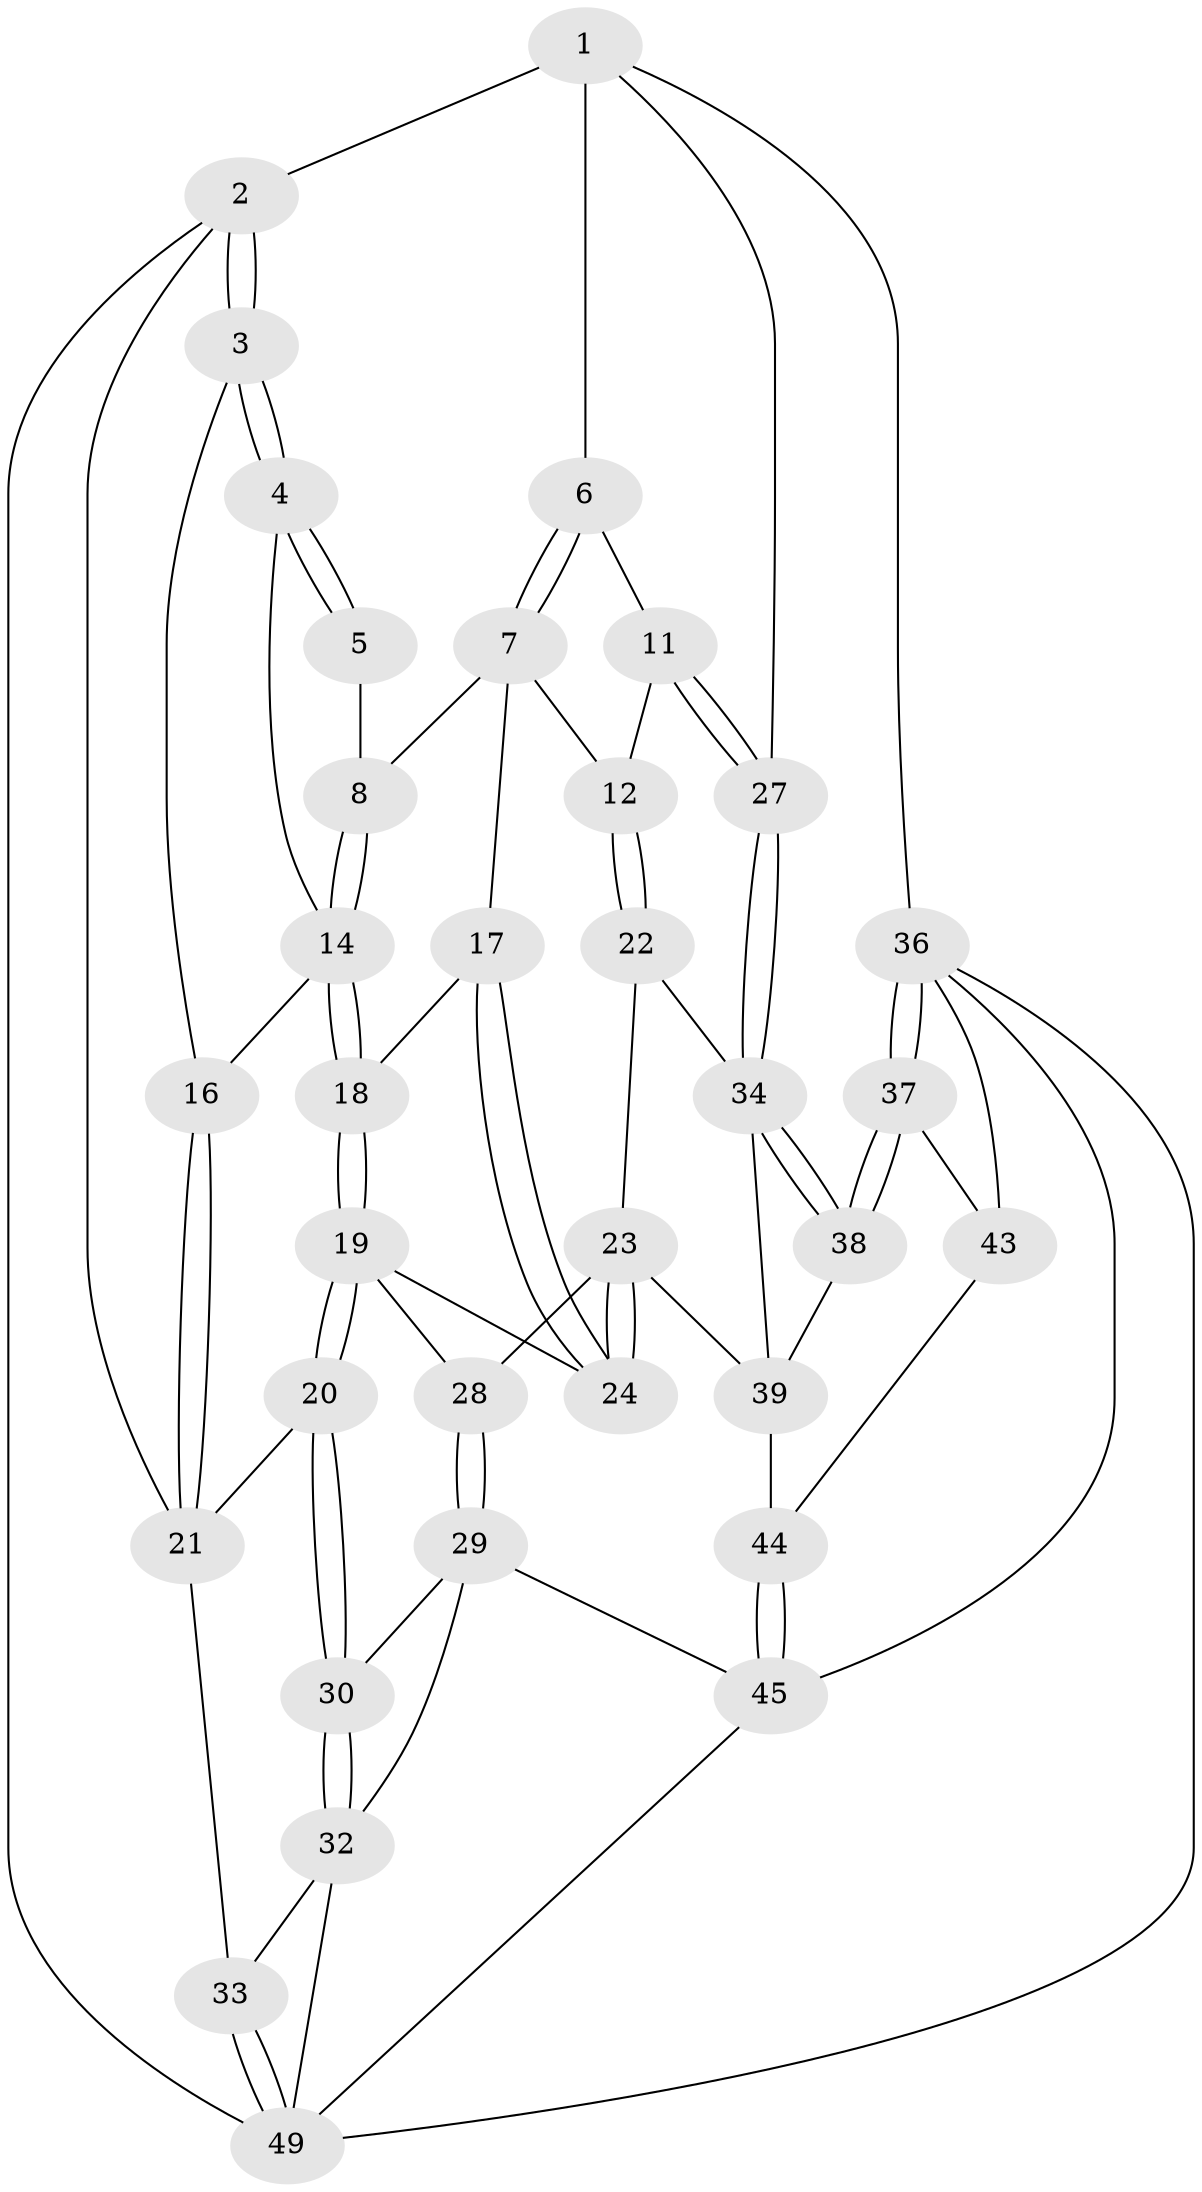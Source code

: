 // Generated by graph-tools (version 1.1) at 2025/24/03/03/25 07:24:35]
// undirected, 35 vertices, 82 edges
graph export_dot {
graph [start="1"]
  node [color=gray90,style=filled];
  1 [pos="+0.39889213338100754+0",super="+10"];
  2 [pos="+0+0.20559062331548025"];
  3 [pos="+0+0.20546340200936755"];
  4 [pos="+0.27148137783371656+0.12812152915799638"];
  5 [pos="+0.3883516169900565+0"];
  6 [pos="+0.7638862875456806+0",super="+9"];
  7 [pos="+0.68966612978545+0.23304395956061244",super="+13"];
  8 [pos="+0.5033534243524753+0.21001834923094545"];
  11 [pos="+0.882204953368406+0.3716923574975335"];
  12 [pos="+0.8143622089950378+0.40332809126024377"];
  14 [pos="+0.45879293538358484+0.31318412780390764",super="+15"];
  16 [pos="+0.24113935800932082+0.3368176032035016"];
  17 [pos="+0.5647096660662096+0.3552620011026275"];
  18 [pos="+0.47007560690656863+0.34688056573494935"];
  19 [pos="+0.43357942150934925+0.4115514619191436",super="+25"];
  20 [pos="+0.319563397312028+0.4489401836374925"];
  21 [pos="+0.24470390206347278+0.4122019105952878",super="+26"];
  22 [pos="+0.7959264145139527+0.4677597340406905"];
  23 [pos="+0.6858379532410241+0.529590925258951",super="+31"];
  24 [pos="+0.5866895013483939+0.43894048368433985"];
  27 [pos="+1+0.2880419634348619"];
  28 [pos="+0.5265408583941971+0.6509613786696861"];
  29 [pos="+0.48645961744561256+0.6731198535917287",super="+46"];
  30 [pos="+0.352462782124978+0.61318365588549"];
  32 [pos="+0.17059082207795298+0.6857649058338444",super="+48"];
  33 [pos="+0+0.60899380554411"];
  34 [pos="+1+0.5718616994602537",super="+35"];
  36 [pos="+1+1",super="+47"];
  37 [pos="+1+0.8694787939806089",super="+42"];
  38 [pos="+1+0.8122414106996508",super="+41"];
  39 [pos="+0.8600382505647578+0.6220316531183477",super="+40"];
  43 [pos="+0.8617472910224051+0.7600084937217904"];
  44 [pos="+0.7131410864184373+0.8011662277138145"];
  45 [pos="+0.7099609987137925+0.8835913245298513",super="+51"];
  49 [pos="+0+1",super="+50"];
  1 -- 2;
  1 -- 6 [weight=2];
  1 -- 27;
  1 -- 36;
  2 -- 3;
  2 -- 3;
  2 -- 49;
  2 -- 21;
  3 -- 4;
  3 -- 4;
  3 -- 16;
  4 -- 5;
  4 -- 5;
  4 -- 14;
  5 -- 8;
  6 -- 7;
  6 -- 7;
  6 -- 11;
  7 -- 8;
  7 -- 17;
  7 -- 12;
  8 -- 14;
  8 -- 14;
  11 -- 12;
  11 -- 27;
  11 -- 27;
  12 -- 22;
  12 -- 22;
  14 -- 18;
  14 -- 18;
  14 -- 16;
  16 -- 21;
  16 -- 21;
  17 -- 18;
  17 -- 24;
  17 -- 24;
  18 -- 19;
  18 -- 19;
  19 -- 20;
  19 -- 20;
  19 -- 24;
  19 -- 28;
  20 -- 21;
  20 -- 30;
  20 -- 30;
  21 -- 33;
  22 -- 23;
  22 -- 34;
  23 -- 24;
  23 -- 24;
  23 -- 28;
  23 -- 39;
  27 -- 34;
  27 -- 34;
  28 -- 29;
  28 -- 29;
  29 -- 30;
  29 -- 32;
  29 -- 45;
  30 -- 32;
  30 -- 32;
  32 -- 33;
  32 -- 49;
  33 -- 49;
  33 -- 49;
  34 -- 38;
  34 -- 38;
  34 -- 39;
  36 -- 37;
  36 -- 37;
  36 -- 49;
  36 -- 43;
  36 -- 45;
  37 -- 38 [weight=2];
  37 -- 38;
  37 -- 43;
  38 -- 39;
  39 -- 44;
  43 -- 44;
  44 -- 45;
  44 -- 45;
  45 -- 49;
}
